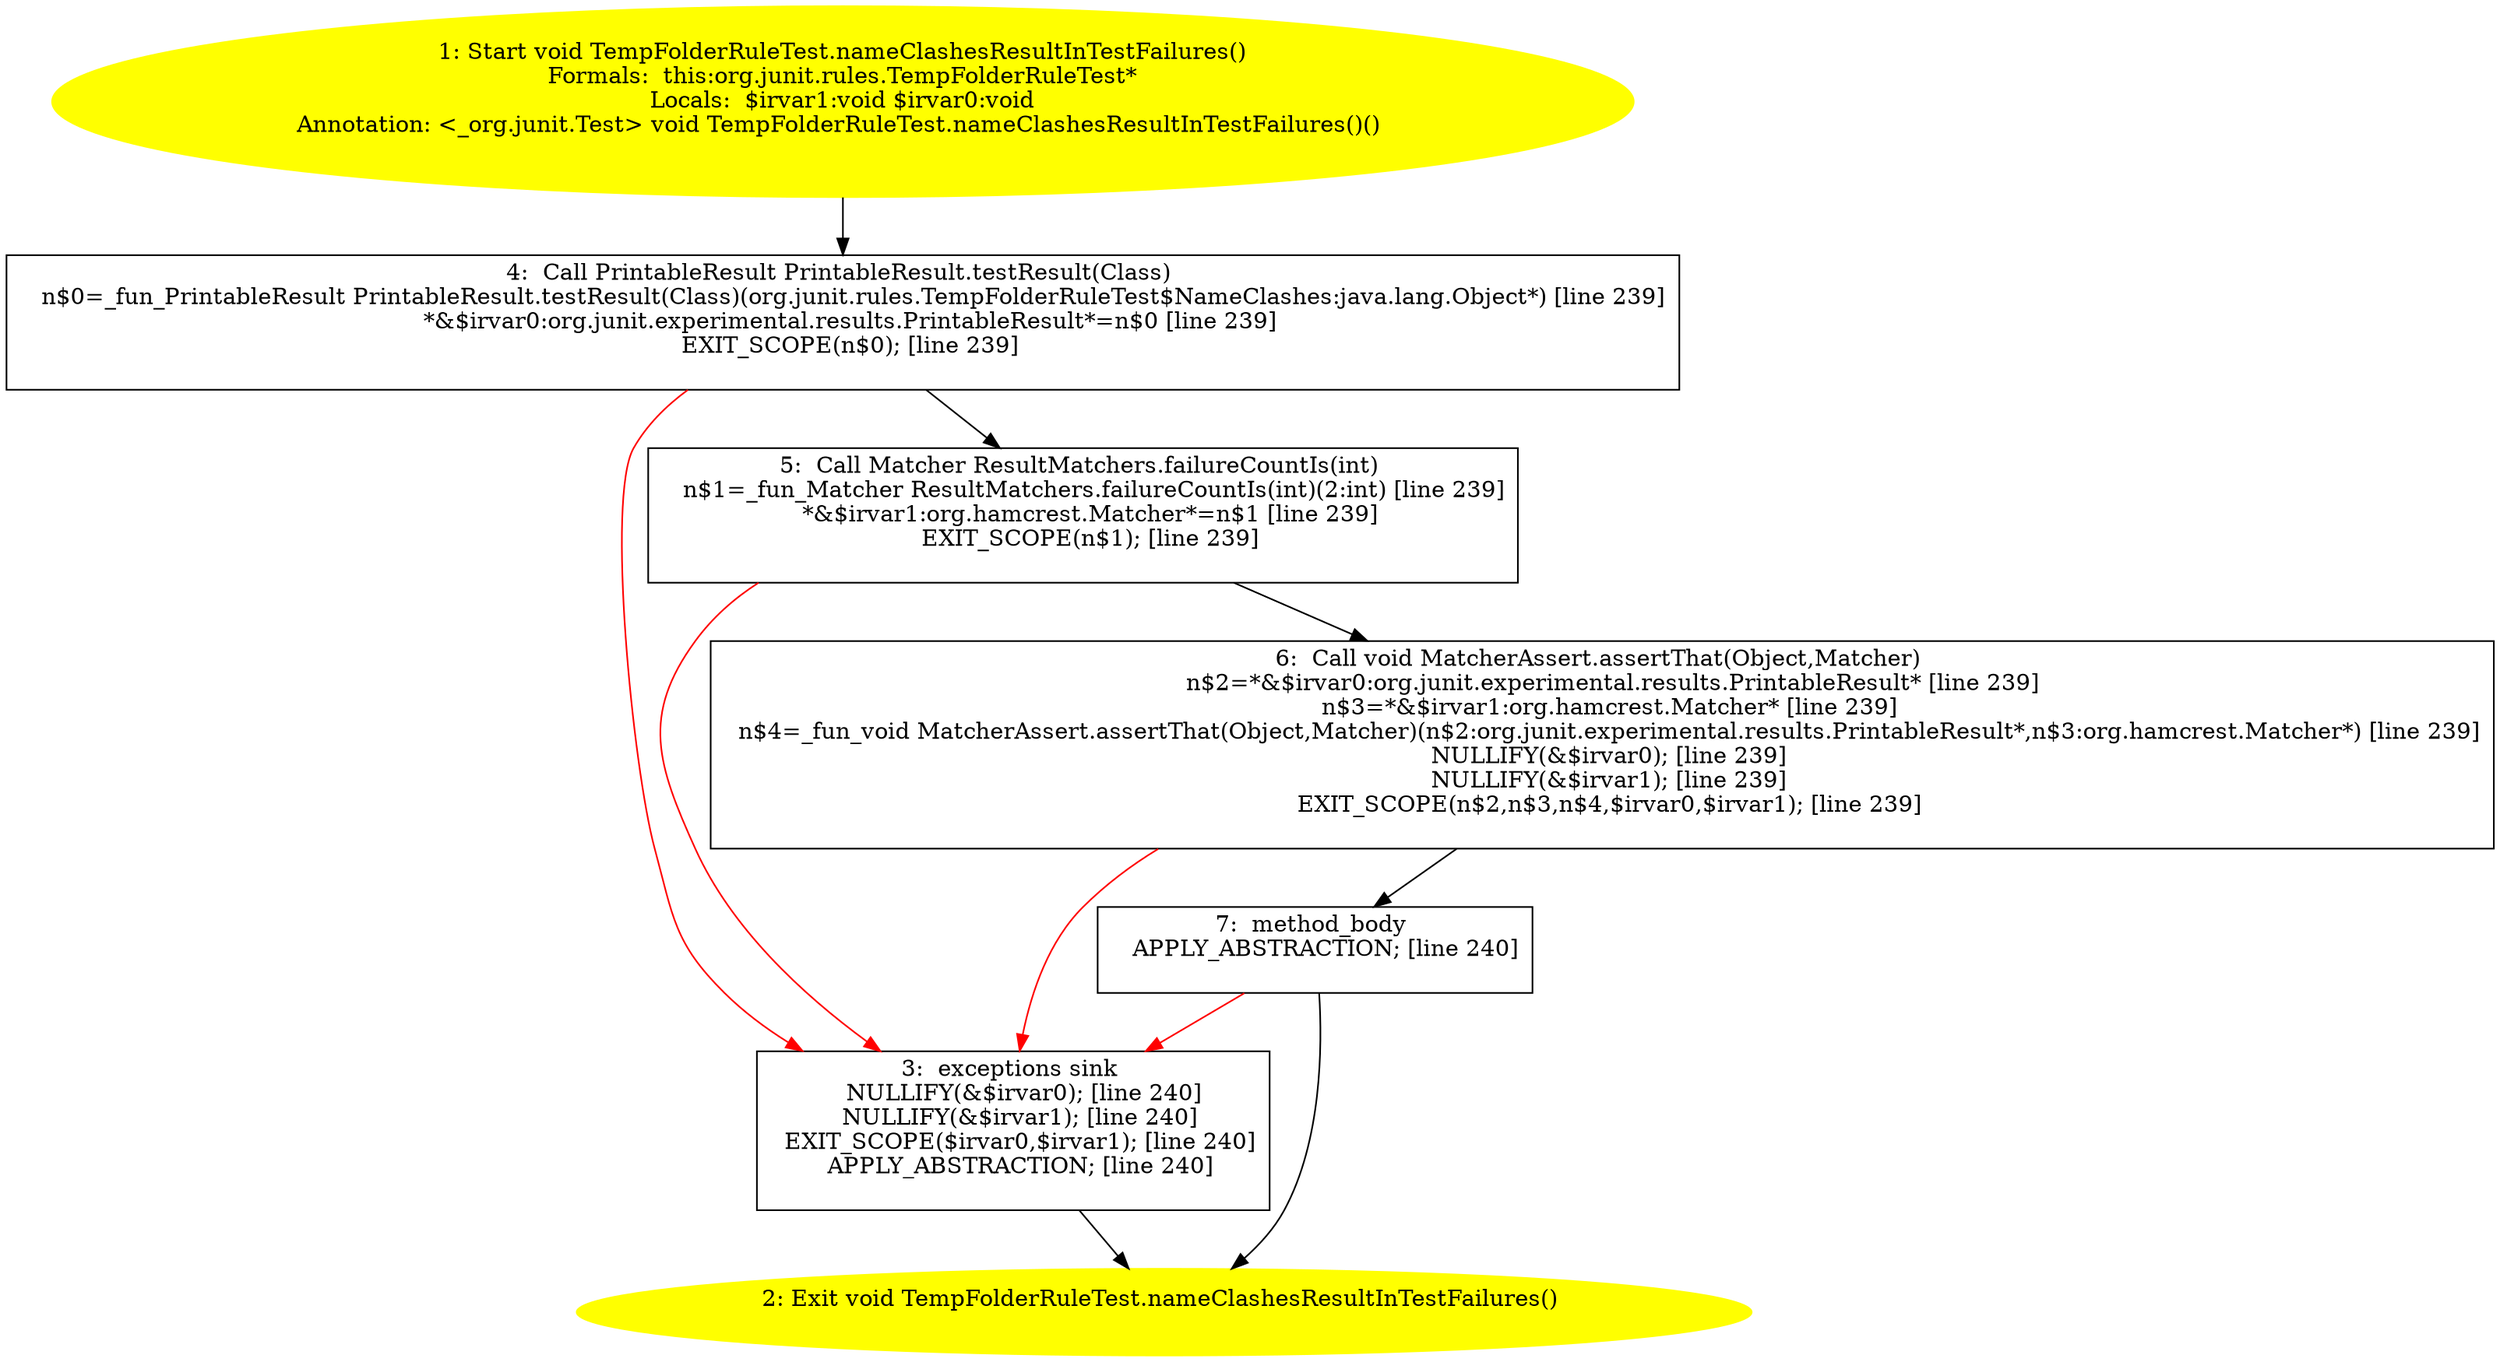 /* @generated */
digraph cfg {
"org.junit.rules.TempFolderRuleTest.nameClashesResultInTestFailures():void.2f46833eb155e8a99ebbb3fe67c3cb20_1" [label="1: Start void TempFolderRuleTest.nameClashesResultInTestFailures()\nFormals:  this:org.junit.rules.TempFolderRuleTest*\nLocals:  $irvar1:void $irvar0:void\nAnnotation: <_org.junit.Test> void TempFolderRuleTest.nameClashesResultInTestFailures()() \n  " color=yellow style=filled]
	

	 "org.junit.rules.TempFolderRuleTest.nameClashesResultInTestFailures():void.2f46833eb155e8a99ebbb3fe67c3cb20_1" -> "org.junit.rules.TempFolderRuleTest.nameClashesResultInTestFailures():void.2f46833eb155e8a99ebbb3fe67c3cb20_4" ;
"org.junit.rules.TempFolderRuleTest.nameClashesResultInTestFailures():void.2f46833eb155e8a99ebbb3fe67c3cb20_2" [label="2: Exit void TempFolderRuleTest.nameClashesResultInTestFailures() \n  " color=yellow style=filled]
	

"org.junit.rules.TempFolderRuleTest.nameClashesResultInTestFailures():void.2f46833eb155e8a99ebbb3fe67c3cb20_3" [label="3:  exceptions sink \n   NULLIFY(&$irvar0); [line 240]\n  NULLIFY(&$irvar1); [line 240]\n  EXIT_SCOPE($irvar0,$irvar1); [line 240]\n  APPLY_ABSTRACTION; [line 240]\n " shape="box"]
	

	 "org.junit.rules.TempFolderRuleTest.nameClashesResultInTestFailures():void.2f46833eb155e8a99ebbb3fe67c3cb20_3" -> "org.junit.rules.TempFolderRuleTest.nameClashesResultInTestFailures():void.2f46833eb155e8a99ebbb3fe67c3cb20_2" ;
"org.junit.rules.TempFolderRuleTest.nameClashesResultInTestFailures():void.2f46833eb155e8a99ebbb3fe67c3cb20_4" [label="4:  Call PrintableResult PrintableResult.testResult(Class) \n   n$0=_fun_PrintableResult PrintableResult.testResult(Class)(org.junit.rules.TempFolderRuleTest$NameClashes:java.lang.Object*) [line 239]\n  *&$irvar0:org.junit.experimental.results.PrintableResult*=n$0 [line 239]\n  EXIT_SCOPE(n$0); [line 239]\n " shape="box"]
	

	 "org.junit.rules.TempFolderRuleTest.nameClashesResultInTestFailures():void.2f46833eb155e8a99ebbb3fe67c3cb20_4" -> "org.junit.rules.TempFolderRuleTest.nameClashesResultInTestFailures():void.2f46833eb155e8a99ebbb3fe67c3cb20_5" ;
	 "org.junit.rules.TempFolderRuleTest.nameClashesResultInTestFailures():void.2f46833eb155e8a99ebbb3fe67c3cb20_4" -> "org.junit.rules.TempFolderRuleTest.nameClashesResultInTestFailures():void.2f46833eb155e8a99ebbb3fe67c3cb20_3" [color="red" ];
"org.junit.rules.TempFolderRuleTest.nameClashesResultInTestFailures():void.2f46833eb155e8a99ebbb3fe67c3cb20_5" [label="5:  Call Matcher ResultMatchers.failureCountIs(int) \n   n$1=_fun_Matcher ResultMatchers.failureCountIs(int)(2:int) [line 239]\n  *&$irvar1:org.hamcrest.Matcher*=n$1 [line 239]\n  EXIT_SCOPE(n$1); [line 239]\n " shape="box"]
	

	 "org.junit.rules.TempFolderRuleTest.nameClashesResultInTestFailures():void.2f46833eb155e8a99ebbb3fe67c3cb20_5" -> "org.junit.rules.TempFolderRuleTest.nameClashesResultInTestFailures():void.2f46833eb155e8a99ebbb3fe67c3cb20_6" ;
	 "org.junit.rules.TempFolderRuleTest.nameClashesResultInTestFailures():void.2f46833eb155e8a99ebbb3fe67c3cb20_5" -> "org.junit.rules.TempFolderRuleTest.nameClashesResultInTestFailures():void.2f46833eb155e8a99ebbb3fe67c3cb20_3" [color="red" ];
"org.junit.rules.TempFolderRuleTest.nameClashesResultInTestFailures():void.2f46833eb155e8a99ebbb3fe67c3cb20_6" [label="6:  Call void MatcherAssert.assertThat(Object,Matcher) \n   n$2=*&$irvar0:org.junit.experimental.results.PrintableResult* [line 239]\n  n$3=*&$irvar1:org.hamcrest.Matcher* [line 239]\n  n$4=_fun_void MatcherAssert.assertThat(Object,Matcher)(n$2:org.junit.experimental.results.PrintableResult*,n$3:org.hamcrest.Matcher*) [line 239]\n  NULLIFY(&$irvar0); [line 239]\n  NULLIFY(&$irvar1); [line 239]\n  EXIT_SCOPE(n$2,n$3,n$4,$irvar0,$irvar1); [line 239]\n " shape="box"]
	

	 "org.junit.rules.TempFolderRuleTest.nameClashesResultInTestFailures():void.2f46833eb155e8a99ebbb3fe67c3cb20_6" -> "org.junit.rules.TempFolderRuleTest.nameClashesResultInTestFailures():void.2f46833eb155e8a99ebbb3fe67c3cb20_7" ;
	 "org.junit.rules.TempFolderRuleTest.nameClashesResultInTestFailures():void.2f46833eb155e8a99ebbb3fe67c3cb20_6" -> "org.junit.rules.TempFolderRuleTest.nameClashesResultInTestFailures():void.2f46833eb155e8a99ebbb3fe67c3cb20_3" [color="red" ];
"org.junit.rules.TempFolderRuleTest.nameClashesResultInTestFailures():void.2f46833eb155e8a99ebbb3fe67c3cb20_7" [label="7:  method_body \n   APPLY_ABSTRACTION; [line 240]\n " shape="box"]
	

	 "org.junit.rules.TempFolderRuleTest.nameClashesResultInTestFailures():void.2f46833eb155e8a99ebbb3fe67c3cb20_7" -> "org.junit.rules.TempFolderRuleTest.nameClashesResultInTestFailures():void.2f46833eb155e8a99ebbb3fe67c3cb20_2" ;
	 "org.junit.rules.TempFolderRuleTest.nameClashesResultInTestFailures():void.2f46833eb155e8a99ebbb3fe67c3cb20_7" -> "org.junit.rules.TempFolderRuleTest.nameClashesResultInTestFailures():void.2f46833eb155e8a99ebbb3fe67c3cb20_3" [color="red" ];
}
